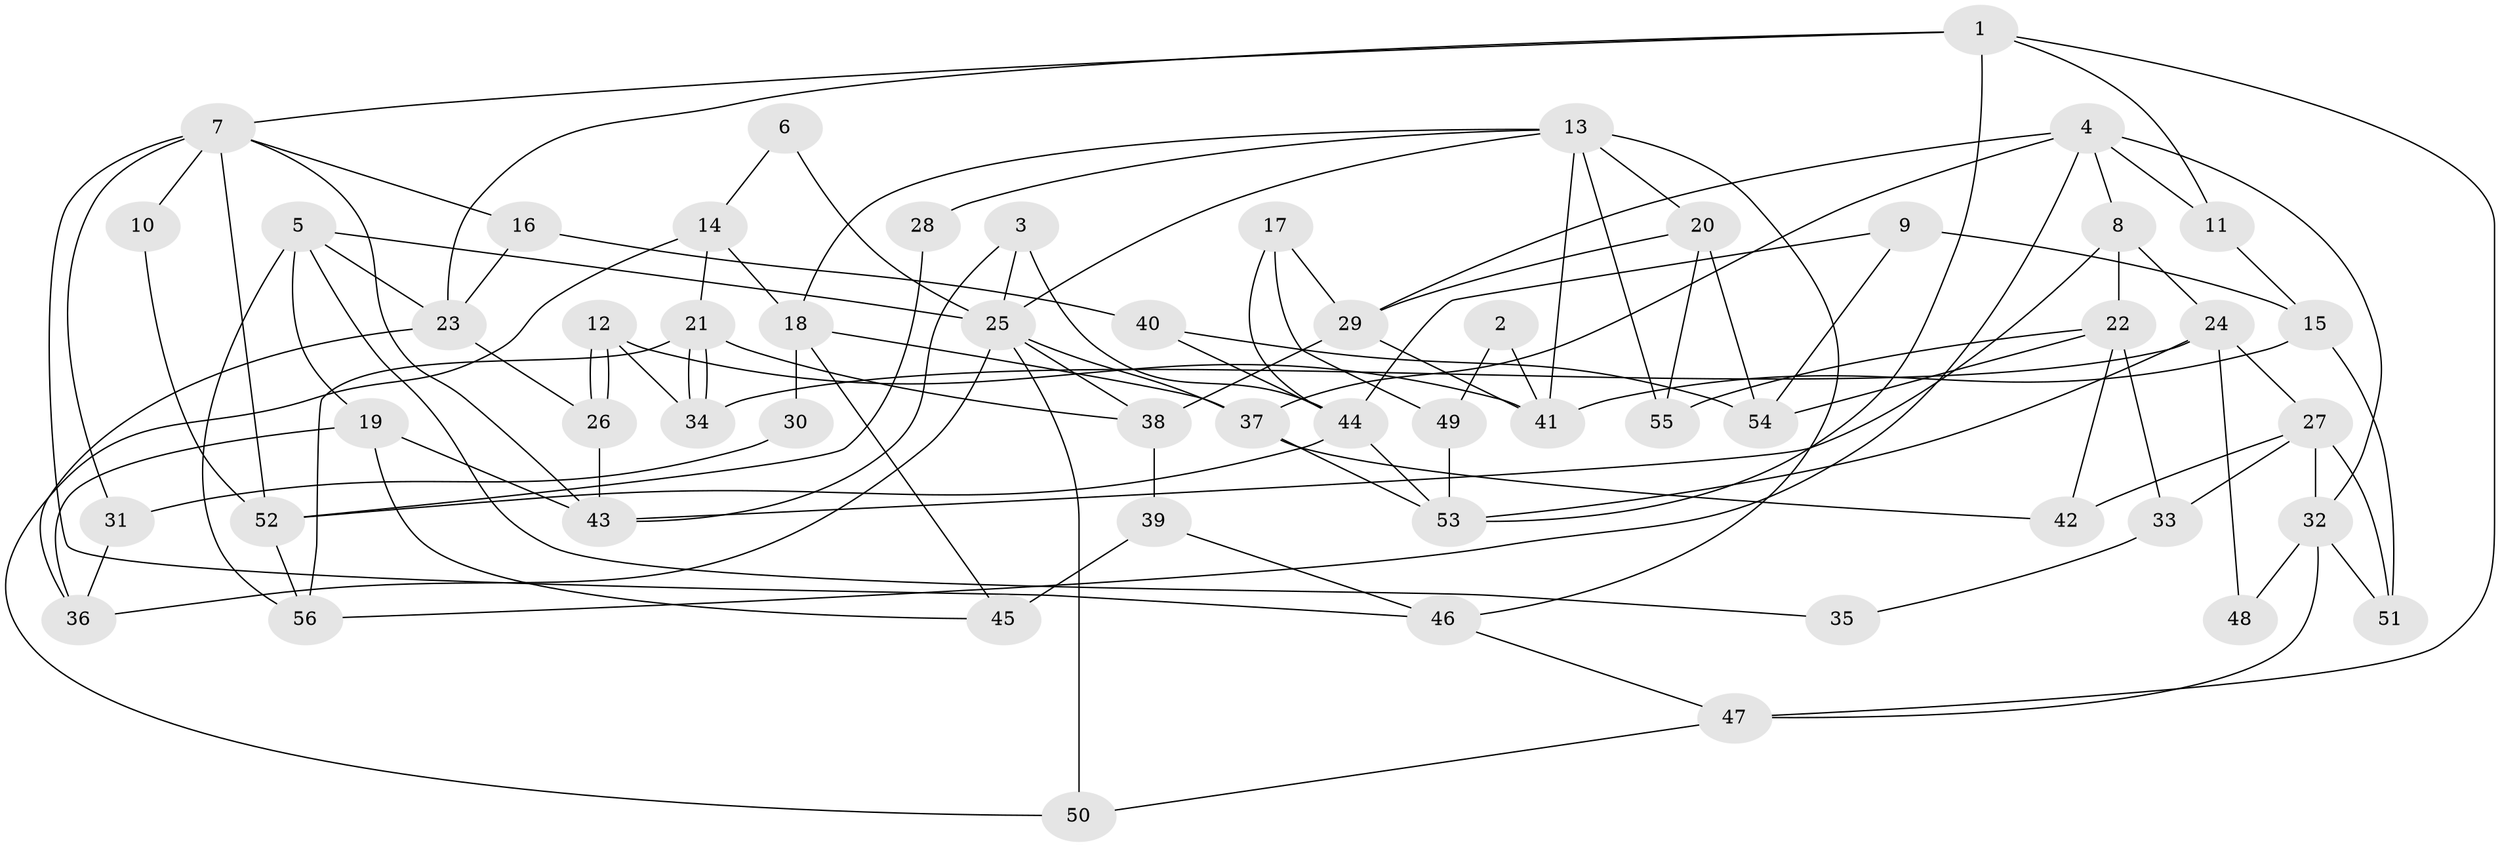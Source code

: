 // coarse degree distribution, {7: 0.21052631578947367, 2: 0.10526315789473684, 8: 0.10526315789473684, 12: 0.05263157894736842, 4: 0.21052631578947367, 5: 0.15789473684210525, 9: 0.05263157894736842, 6: 0.10526315789473684}
// Generated by graph-tools (version 1.1) at 2025/51/03/04/25 22:51:03]
// undirected, 56 vertices, 112 edges
graph export_dot {
  node [color=gray90,style=filled];
  1;
  2;
  3;
  4;
  5;
  6;
  7;
  8;
  9;
  10;
  11;
  12;
  13;
  14;
  15;
  16;
  17;
  18;
  19;
  20;
  21;
  22;
  23;
  24;
  25;
  26;
  27;
  28;
  29;
  30;
  31;
  32;
  33;
  34;
  35;
  36;
  37;
  38;
  39;
  40;
  41;
  42;
  43;
  44;
  45;
  46;
  47;
  48;
  49;
  50;
  51;
  52;
  53;
  54;
  55;
  56;
  1 -- 47;
  1 -- 53;
  1 -- 7;
  1 -- 11;
  1 -- 23;
  2 -- 49;
  2 -- 41;
  3 -- 44;
  3 -- 25;
  3 -- 43;
  4 -- 29;
  4 -- 56;
  4 -- 8;
  4 -- 11;
  4 -- 32;
  4 -- 37;
  5 -- 23;
  5 -- 25;
  5 -- 19;
  5 -- 35;
  5 -- 56;
  6 -- 25;
  6 -- 14;
  7 -- 43;
  7 -- 10;
  7 -- 16;
  7 -- 31;
  7 -- 46;
  7 -- 52;
  8 -- 24;
  8 -- 22;
  8 -- 43;
  9 -- 15;
  9 -- 54;
  9 -- 44;
  10 -- 52;
  11 -- 15;
  12 -- 41;
  12 -- 26;
  12 -- 26;
  12 -- 34;
  13 -- 18;
  13 -- 25;
  13 -- 20;
  13 -- 28;
  13 -- 41;
  13 -- 46;
  13 -- 55;
  14 -- 18;
  14 -- 21;
  14 -- 50;
  15 -- 41;
  15 -- 51;
  16 -- 23;
  16 -- 40;
  17 -- 44;
  17 -- 29;
  17 -- 49;
  18 -- 45;
  18 -- 37;
  18 -- 30;
  19 -- 43;
  19 -- 36;
  19 -- 45;
  20 -- 55;
  20 -- 29;
  20 -- 54;
  21 -- 34;
  21 -- 34;
  21 -- 56;
  21 -- 38;
  22 -- 42;
  22 -- 33;
  22 -- 54;
  22 -- 55;
  23 -- 26;
  23 -- 36;
  24 -- 34;
  24 -- 53;
  24 -- 27;
  24 -- 48;
  25 -- 36;
  25 -- 50;
  25 -- 37;
  25 -- 38;
  26 -- 43;
  27 -- 32;
  27 -- 33;
  27 -- 42;
  27 -- 51;
  28 -- 52;
  29 -- 38;
  29 -- 41;
  30 -- 31;
  31 -- 36;
  32 -- 51;
  32 -- 47;
  32 -- 48;
  33 -- 35;
  37 -- 42;
  37 -- 53;
  38 -- 39;
  39 -- 46;
  39 -- 45;
  40 -- 54;
  40 -- 44;
  44 -- 52;
  44 -- 53;
  46 -- 47;
  47 -- 50;
  49 -- 53;
  52 -- 56;
}
